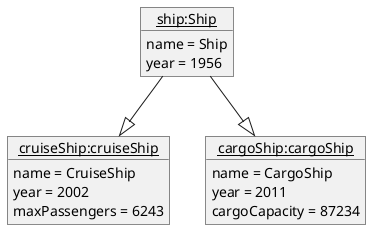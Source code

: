 @startuml

object "<u>ship:Ship" as ship {
    name = Ship
    year = 1956
}

object "<u>cruiseShip:cruiseShip" as cruiseship {
    name = CruiseShip
    year = 2002
    maxPassengers = 6243
}

object "<u>cargoShip:cargoShip" as cargoship  {
    name = CargoShip
    year = 2011
    cargoCapacity = 87234
}

ship --|> cruiseship
ship --|> cargoship

@enduml
